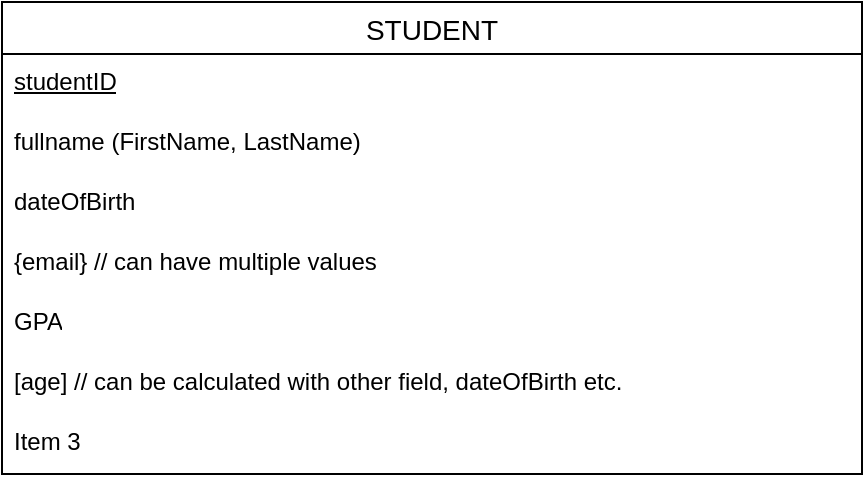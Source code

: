 <mxfile version="22.0.4" type="device">
  <diagram name="Sayfa -1" id="dKmzcLjc1EtNiqDy3faP">
    <mxGraphModel dx="636" dy="428" grid="1" gridSize="10" guides="1" tooltips="1" connect="1" arrows="1" fold="1" page="1" pageScale="1" pageWidth="827" pageHeight="1169" math="0" shadow="0">
      <root>
        <mxCell id="0" />
        <mxCell id="1" parent="0" />
        <mxCell id="alwCmvfIhtdQpr574iRR-1" value="STUDENT" style="swimlane;fontStyle=0;childLayout=stackLayout;horizontal=1;startSize=26;horizontalStack=0;resizeParent=1;resizeParentMax=0;resizeLast=0;collapsible=1;marginBottom=0;align=center;fontSize=14;" vertex="1" parent="1">
          <mxGeometry x="40" y="80" width="430" height="236" as="geometry">
            <mxRectangle x="40" y="80" width="110" height="30" as="alternateBounds" />
          </mxGeometry>
        </mxCell>
        <mxCell id="alwCmvfIhtdQpr574iRR-2" value="&lt;u&gt;studentID&lt;/u&gt;" style="text;strokeColor=none;fillColor=none;spacingLeft=4;spacingRight=4;overflow=hidden;rotatable=0;points=[[0,0.5],[1,0.5]];portConstraint=eastwest;fontSize=12;whiteSpace=wrap;html=1;" vertex="1" parent="alwCmvfIhtdQpr574iRR-1">
          <mxGeometry y="26" width="430" height="30" as="geometry" />
        </mxCell>
        <mxCell id="alwCmvfIhtdQpr574iRR-3" value="fullname (FirstName, LastName)" style="text;strokeColor=none;fillColor=none;spacingLeft=4;spacingRight=4;overflow=hidden;rotatable=0;points=[[0,0.5],[1,0.5]];portConstraint=eastwest;fontSize=12;whiteSpace=wrap;html=1;" vertex="1" parent="alwCmvfIhtdQpr574iRR-1">
          <mxGeometry y="56" width="430" height="30" as="geometry" />
        </mxCell>
        <mxCell id="alwCmvfIhtdQpr574iRR-4" value="dateOfBirth" style="text;strokeColor=none;fillColor=none;spacingLeft=4;spacingRight=4;overflow=hidden;rotatable=0;points=[[0,0.5],[1,0.5]];portConstraint=eastwest;fontSize=12;whiteSpace=wrap;html=1;" vertex="1" parent="alwCmvfIhtdQpr574iRR-1">
          <mxGeometry y="86" width="430" height="30" as="geometry" />
        </mxCell>
        <mxCell id="alwCmvfIhtdQpr574iRR-6" value="{email} // can have multiple values" style="text;strokeColor=none;fillColor=none;spacingLeft=4;spacingRight=4;overflow=hidden;rotatable=0;points=[[0,0.5],[1,0.5]];portConstraint=eastwest;fontSize=12;whiteSpace=wrap;html=1;" vertex="1" parent="alwCmvfIhtdQpr574iRR-1">
          <mxGeometry y="116" width="430" height="30" as="geometry" />
        </mxCell>
        <mxCell id="alwCmvfIhtdQpr574iRR-7" value="GPA" style="text;strokeColor=none;fillColor=none;spacingLeft=4;spacingRight=4;overflow=hidden;rotatable=0;points=[[0,0.5],[1,0.5]];portConstraint=eastwest;fontSize=12;whiteSpace=wrap;html=1;" vertex="1" parent="alwCmvfIhtdQpr574iRR-1">
          <mxGeometry y="146" width="430" height="30" as="geometry" />
        </mxCell>
        <mxCell id="alwCmvfIhtdQpr574iRR-8" value="[age] // can be calculated with other field, dateOfBirth etc." style="text;strokeColor=none;fillColor=none;spacingLeft=4;spacingRight=4;overflow=hidden;rotatable=0;points=[[0,0.5],[1,0.5]];portConstraint=eastwest;fontSize=12;whiteSpace=wrap;html=1;" vertex="1" parent="alwCmvfIhtdQpr574iRR-1">
          <mxGeometry y="176" width="430" height="30" as="geometry" />
        </mxCell>
        <mxCell id="alwCmvfIhtdQpr574iRR-9" value="Item 3" style="text;strokeColor=none;fillColor=none;spacingLeft=4;spacingRight=4;overflow=hidden;rotatable=0;points=[[0,0.5],[1,0.5]];portConstraint=eastwest;fontSize=12;whiteSpace=wrap;html=1;" vertex="1" parent="alwCmvfIhtdQpr574iRR-1">
          <mxGeometry y="206" width="430" height="30" as="geometry" />
        </mxCell>
      </root>
    </mxGraphModel>
  </diagram>
</mxfile>
